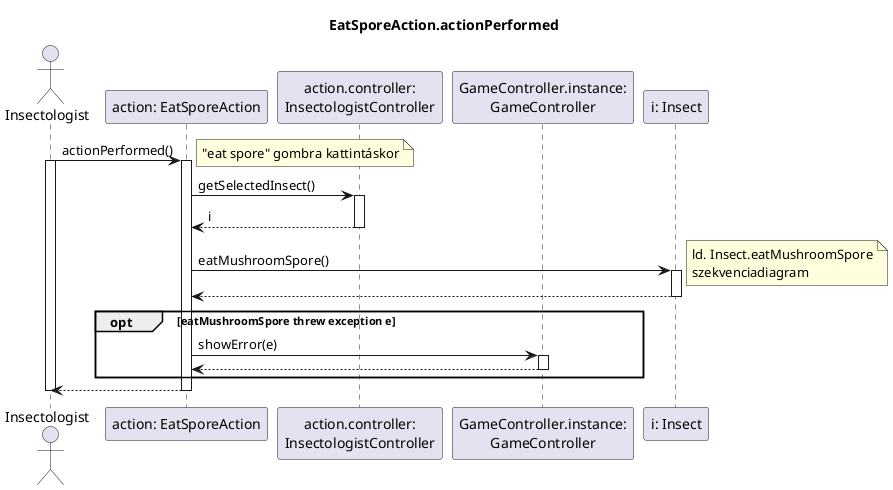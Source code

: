 @startuml eatSporeAction

title EatSporeAction.actionPerformed

actor "Insectologist" as i
participant "action: EatSporeAction" as a
participant "action.controller:\nInsectologistController" as c
participant "GameController.instance:\nGameController" as gc
participant "i: Insect" as ins

i -> a: actionPerformed()
note right: "eat spore" gombra kattintáskor
activate a
activate i

	a -> c: getSelectedInsect()
	activate c

	a <-- c: i
	deactivate c

	a -> ins: eatMushroomSpore()
	note right: ld. Insect.eatMushroomSpore\nszekvenciadiagram
	activate ins

	a <-- ins
	deactivate ins
	
	opt eatMushroomSpore threw exception e
		a -> gc: showError(e)
		activate gc

		a <-- gc
		deactivate gc
	end

i <-- a
deactivate i
deactivate a

@enduml